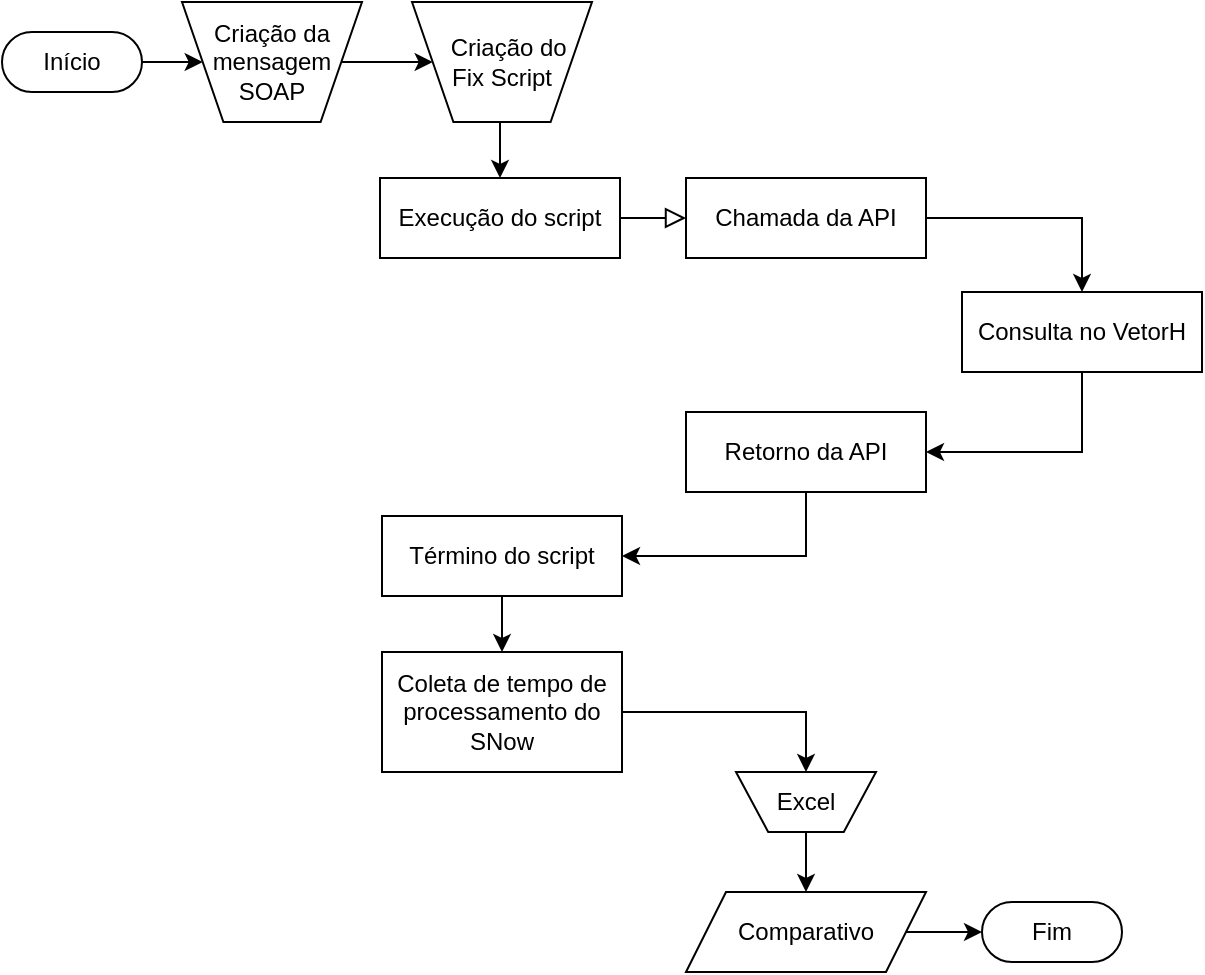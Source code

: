 <mxfile version="24.4.4" type="device">
  <diagram id="C5RBs43oDa-KdzZeNtuy" name="Page-1">
    <mxGraphModel dx="1247" dy="672" grid="1" gridSize="10" guides="1" tooltips="1" connect="1" arrows="1" fold="1" page="1" pageScale="1" pageWidth="827" pageHeight="1169" math="0" shadow="0">
      <root>
        <mxCell id="WIyWlLk6GJQsqaUBKTNV-0" />
        <mxCell id="WIyWlLk6GJQsqaUBKTNV-1" parent="WIyWlLk6GJQsqaUBKTNV-0" />
        <mxCell id="WIyWlLk6GJQsqaUBKTNV-2" value="" style="rounded=0;html=1;jettySize=auto;orthogonalLoop=1;fontSize=11;endArrow=block;endFill=0;endSize=8;strokeWidth=1;shadow=0;labelBackgroundColor=none;edgeStyle=orthogonalEdgeStyle;exitX=1;exitY=0.5;exitDx=0;exitDy=0;" parent="WIyWlLk6GJQsqaUBKTNV-1" source="tp2yt4v5m-Pcgd6KnVtg-2" target="WIyWlLk6GJQsqaUBKTNV-7" edge="1">
          <mxGeometry relative="1" as="geometry">
            <mxPoint x="640" y="104" as="sourcePoint" />
            <mxPoint x="720" y="104" as="targetPoint" />
          </mxGeometry>
        </mxCell>
        <mxCell id="tp2yt4v5m-Pcgd6KnVtg-7" style="edgeStyle=orthogonalEdgeStyle;rounded=0;orthogonalLoop=1;jettySize=auto;html=1;exitX=1;exitY=0.5;exitDx=0;exitDy=0;entryX=0.5;entryY=0;entryDx=0;entryDy=0;" parent="WIyWlLk6GJQsqaUBKTNV-1" source="WIyWlLk6GJQsqaUBKTNV-7" target="tp2yt4v5m-Pcgd6KnVtg-5" edge="1">
          <mxGeometry relative="1" as="geometry" />
        </mxCell>
        <mxCell id="WIyWlLk6GJQsqaUBKTNV-7" value="Chamada da API" style="rounded=0;whiteSpace=wrap;html=1;fontSize=12;glass=0;strokeWidth=1;shadow=0;" parent="WIyWlLk6GJQsqaUBKTNV-1" vertex="1">
          <mxGeometry x="402" y="133" width="120" height="40" as="geometry" />
        </mxCell>
        <mxCell id="tp2yt4v5m-Pcgd6KnVtg-9" style="edgeStyle=orthogonalEdgeStyle;rounded=0;orthogonalLoop=1;jettySize=auto;html=1;exitX=0.5;exitY=1;exitDx=0;exitDy=0;entryX=1;entryY=0.5;entryDx=0;entryDy=0;" parent="WIyWlLk6GJQsqaUBKTNV-1" source="tp2yt4v5m-Pcgd6KnVtg-0" target="tp2yt4v5m-Pcgd6KnVtg-4" edge="1">
          <mxGeometry relative="1" as="geometry" />
        </mxCell>
        <mxCell id="tp2yt4v5m-Pcgd6KnVtg-0" value="Retorno da API" style="rounded=0;whiteSpace=wrap;html=1;fontSize=12;glass=0;strokeWidth=1;shadow=0;" parent="WIyWlLk6GJQsqaUBKTNV-1" vertex="1">
          <mxGeometry x="402" y="250" width="120" height="40" as="geometry" />
        </mxCell>
        <mxCell id="tp2yt4v5m-Pcgd6KnVtg-2" value="Execução do script" style="rounded=0;whiteSpace=wrap;html=1;fontSize=12;glass=0;strokeWidth=1;shadow=0;perimeterSpacing=0;arcSize=50;" parent="WIyWlLk6GJQsqaUBKTNV-1" vertex="1">
          <mxGeometry x="249" y="133" width="120" height="40" as="geometry" />
        </mxCell>
        <mxCell id="tp2yt4v5m-Pcgd6KnVtg-13" style="edgeStyle=orthogonalEdgeStyle;rounded=0;orthogonalLoop=1;jettySize=auto;html=1;exitX=0.5;exitY=1;exitDx=0;exitDy=0;entryX=0.5;entryY=0;entryDx=0;entryDy=0;" parent="WIyWlLk6GJQsqaUBKTNV-1" source="tp2yt4v5m-Pcgd6KnVtg-4" target="tp2yt4v5m-Pcgd6KnVtg-10" edge="1">
          <mxGeometry relative="1" as="geometry" />
        </mxCell>
        <mxCell id="tp2yt4v5m-Pcgd6KnVtg-4" value="Término do script" style="rounded=0;whiteSpace=wrap;html=1;fontSize=12;glass=0;strokeWidth=1;shadow=0;" parent="WIyWlLk6GJQsqaUBKTNV-1" vertex="1">
          <mxGeometry x="250" y="302" width="120" height="40" as="geometry" />
        </mxCell>
        <mxCell id="tp2yt4v5m-Pcgd6KnVtg-8" style="edgeStyle=orthogonalEdgeStyle;rounded=0;orthogonalLoop=1;jettySize=auto;html=1;exitX=0.5;exitY=1;exitDx=0;exitDy=0;entryX=1;entryY=0.5;entryDx=0;entryDy=0;" parent="WIyWlLk6GJQsqaUBKTNV-1" source="tp2yt4v5m-Pcgd6KnVtg-5" target="tp2yt4v5m-Pcgd6KnVtg-0" edge="1">
          <mxGeometry relative="1" as="geometry" />
        </mxCell>
        <mxCell id="tp2yt4v5m-Pcgd6KnVtg-5" value="Consulta no VetorH" style="rounded=0;whiteSpace=wrap;html=1;fontSize=12;glass=0;strokeWidth=1;shadow=0;" parent="WIyWlLk6GJQsqaUBKTNV-1" vertex="1">
          <mxGeometry x="540" y="190" width="120" height="40" as="geometry" />
        </mxCell>
        <mxCell id="tp2yt4v5m-Pcgd6KnVtg-10" value="Coleta de tempo de processamento do SNow" style="rounded=0;whiteSpace=wrap;html=1;fontSize=12;glass=0;strokeWidth=1;shadow=0;" parent="WIyWlLk6GJQsqaUBKTNV-1" vertex="1">
          <mxGeometry x="250" y="370" width="120" height="60" as="geometry" />
        </mxCell>
        <mxCell id="TaVmJaTFrXFxDoCA7RKi-13" style="edgeStyle=orthogonalEdgeStyle;rounded=0;orthogonalLoop=1;jettySize=auto;html=1;exitX=1;exitY=0.5;exitDx=0;exitDy=0;entryX=0;entryY=0.5;entryDx=0;entryDy=0;" edge="1" parent="WIyWlLk6GJQsqaUBKTNV-1" source="tp2yt4v5m-Pcgd6KnVtg-16" target="TaVmJaTFrXFxDoCA7RKi-12">
          <mxGeometry relative="1" as="geometry" />
        </mxCell>
        <mxCell id="tp2yt4v5m-Pcgd6KnVtg-16" value="Comparativo" style="shape=parallelogram;perimeter=parallelogramPerimeter;whiteSpace=wrap;html=1;fixedSize=1;" parent="WIyWlLk6GJQsqaUBKTNV-1" vertex="1">
          <mxGeometry x="402" y="490" width="120" height="40" as="geometry" />
        </mxCell>
        <mxCell id="tp2yt4v5m-Pcgd6KnVtg-19" value="" style="edgeStyle=orthogonalEdgeStyle;rounded=0;orthogonalLoop=1;jettySize=auto;html=1;exitX=1;exitY=0.5;exitDx=0;exitDy=0;entryX=0.5;entryY=0;entryDx=0;entryDy=0;" parent="WIyWlLk6GJQsqaUBKTNV-1" source="tp2yt4v5m-Pcgd6KnVtg-10" target="tp2yt4v5m-Pcgd6KnVtg-18" edge="1">
          <mxGeometry relative="1" as="geometry">
            <mxPoint x="520" y="500" as="sourcePoint" />
            <mxPoint x="640" y="520" as="targetPoint" />
          </mxGeometry>
        </mxCell>
        <mxCell id="tp2yt4v5m-Pcgd6KnVtg-21" style="edgeStyle=orthogonalEdgeStyle;rounded=0;orthogonalLoop=1;jettySize=auto;html=1;exitX=0.5;exitY=1;exitDx=0;exitDy=0;entryX=0.5;entryY=0;entryDx=0;entryDy=0;" parent="WIyWlLk6GJQsqaUBKTNV-1" source="tp2yt4v5m-Pcgd6KnVtg-18" target="tp2yt4v5m-Pcgd6KnVtg-16" edge="1">
          <mxGeometry relative="1" as="geometry" />
        </mxCell>
        <mxCell id="tp2yt4v5m-Pcgd6KnVtg-18" value="Excel" style="verticalLabelPosition=middle;verticalAlign=middle;html=1;shape=trapezoid;perimeter=trapezoidPerimeter;whiteSpace=wrap;size=0.23;arcSize=10;flipV=1;labelPosition=center;align=center;" parent="WIyWlLk6GJQsqaUBKTNV-1" vertex="1">
          <mxGeometry x="427" y="430" width="70" height="30" as="geometry" />
        </mxCell>
        <mxCell id="TaVmJaTFrXFxDoCA7RKi-5" style="edgeStyle=orthogonalEdgeStyle;rounded=0;orthogonalLoop=1;jettySize=auto;html=1;exitX=1;exitY=0.5;exitDx=0;exitDy=0;entryX=0;entryY=0.5;entryDx=0;entryDy=0;" edge="1" parent="WIyWlLk6GJQsqaUBKTNV-1" source="TaVmJaTFrXFxDoCA7RKi-2" target="TaVmJaTFrXFxDoCA7RKi-4">
          <mxGeometry relative="1" as="geometry" />
        </mxCell>
        <mxCell id="TaVmJaTFrXFxDoCA7RKi-2" value="Início" style="rounded=1;whiteSpace=wrap;html=1;fontSize=12;glass=0;strokeWidth=1;shadow=0;arcSize=50;" vertex="1" parent="WIyWlLk6GJQsqaUBKTNV-1">
          <mxGeometry x="60" y="60" width="70" height="30" as="geometry" />
        </mxCell>
        <mxCell id="TaVmJaTFrXFxDoCA7RKi-8" style="edgeStyle=orthogonalEdgeStyle;rounded=0;orthogonalLoop=1;jettySize=auto;html=1;" edge="1" parent="WIyWlLk6GJQsqaUBKTNV-1" source="TaVmJaTFrXFxDoCA7RKi-4" target="TaVmJaTFrXFxDoCA7RKi-7">
          <mxGeometry relative="1" as="geometry" />
        </mxCell>
        <mxCell id="TaVmJaTFrXFxDoCA7RKi-4" value="Criação da mensagem SOAP" style="verticalLabelPosition=middle;verticalAlign=middle;html=1;shape=trapezoid;perimeter=trapezoidPerimeter;whiteSpace=wrap;size=0.23;arcSize=10;flipV=1;labelPosition=center;align=center;" vertex="1" parent="WIyWlLk6GJQsqaUBKTNV-1">
          <mxGeometry x="150" y="45" width="90" height="60" as="geometry" />
        </mxCell>
        <mxCell id="TaVmJaTFrXFxDoCA7RKi-9" style="edgeStyle=orthogonalEdgeStyle;rounded=0;orthogonalLoop=1;jettySize=auto;html=1;exitX=0.5;exitY=1;exitDx=0;exitDy=0;entryX=0.5;entryY=0;entryDx=0;entryDy=0;" edge="1" parent="WIyWlLk6GJQsqaUBKTNV-1" source="TaVmJaTFrXFxDoCA7RKi-7" target="tp2yt4v5m-Pcgd6KnVtg-2">
          <mxGeometry relative="1" as="geometry" />
        </mxCell>
        <mxCell id="TaVmJaTFrXFxDoCA7RKi-7" value="&amp;nbsp; &amp;nbsp;Criação do&amp;nbsp; Fix Script" style="verticalLabelPosition=middle;verticalAlign=middle;html=1;shape=trapezoid;perimeter=trapezoidPerimeter;whiteSpace=wrap;size=0.23;arcSize=10;flipV=1;labelPosition=center;align=center;" vertex="1" parent="WIyWlLk6GJQsqaUBKTNV-1">
          <mxGeometry x="265" y="45" width="90" height="60" as="geometry" />
        </mxCell>
        <mxCell id="TaVmJaTFrXFxDoCA7RKi-12" value="Fim" style="rounded=1;whiteSpace=wrap;html=1;fontSize=12;glass=0;strokeWidth=1;shadow=0;arcSize=50;" vertex="1" parent="WIyWlLk6GJQsqaUBKTNV-1">
          <mxGeometry x="550" y="495" width="70" height="30" as="geometry" />
        </mxCell>
      </root>
    </mxGraphModel>
  </diagram>
</mxfile>
